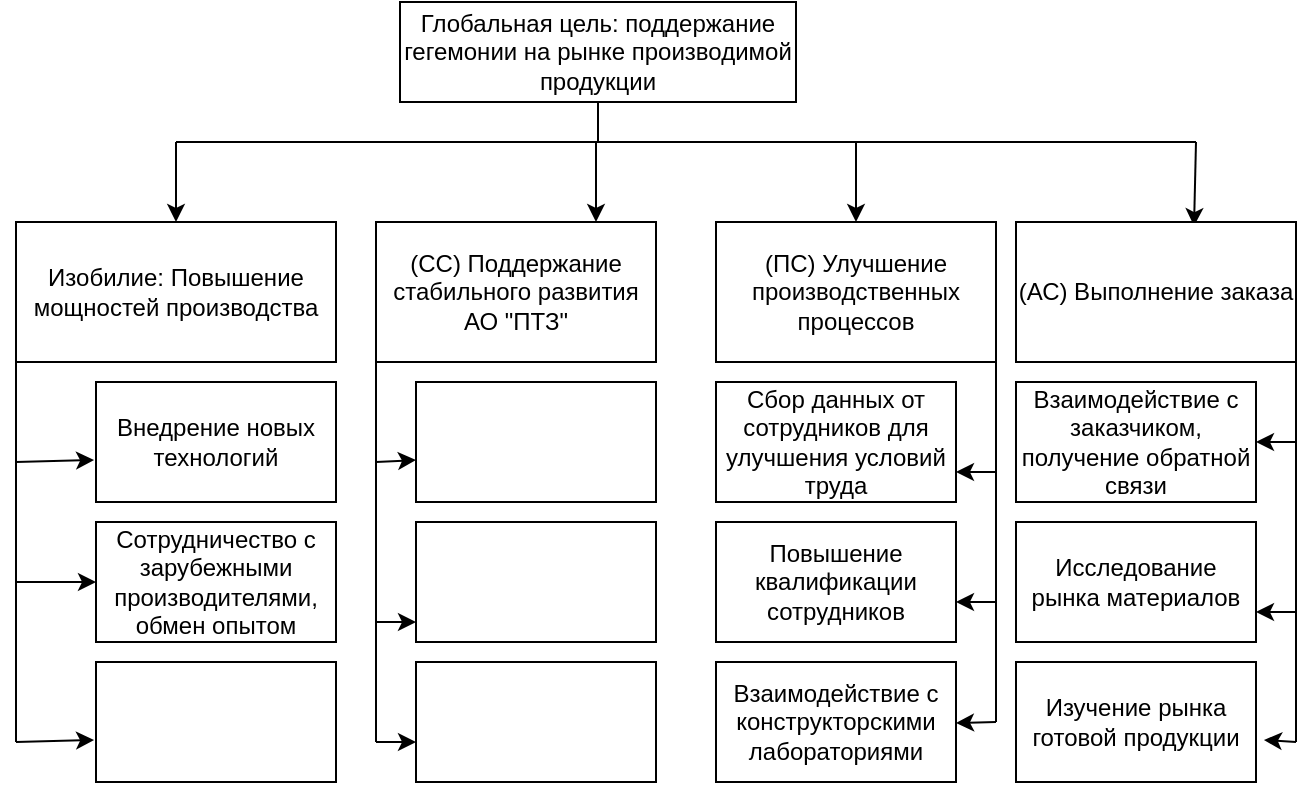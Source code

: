 <mxfile version="21.3.8" type="github">
  <diagram name="Страница 1" id="4Q9VbrI63rLRbTAK24zv">
    <mxGraphModel dx="1114" dy="634" grid="1" gridSize="10" guides="1" tooltips="1" connect="1" arrows="1" fold="1" page="1" pageScale="1" pageWidth="827" pageHeight="1169" math="0" shadow="0">
      <root>
        <mxCell id="0" />
        <mxCell id="1" parent="0" />
        <mxCell id="RxkCxntNiLrJxJKekySb-1" value="Глобальная цель: поддержание гегемонии на рынке производимой продукции" style="rounded=0;whiteSpace=wrap;html=1;" vertex="1" parent="1">
          <mxGeometry x="322" y="10" width="198" height="50" as="geometry" />
        </mxCell>
        <mxCell id="RxkCxntNiLrJxJKekySb-5" value="" style="endArrow=none;html=1;rounded=0;exitX=0.5;exitY=1;exitDx=0;exitDy=0;" edge="1" parent="1" source="RxkCxntNiLrJxJKekySb-1">
          <mxGeometry width="50" height="50" relative="1" as="geometry">
            <mxPoint x="390" y="260" as="sourcePoint" />
            <mxPoint x="421" y="80" as="targetPoint" />
          </mxGeometry>
        </mxCell>
        <mxCell id="RxkCxntNiLrJxJKekySb-6" value="" style="endArrow=none;html=1;rounded=0;" edge="1" parent="1">
          <mxGeometry width="50" height="50" relative="1" as="geometry">
            <mxPoint x="210" y="80" as="sourcePoint" />
            <mxPoint x="720" y="80" as="targetPoint" />
          </mxGeometry>
        </mxCell>
        <mxCell id="RxkCxntNiLrJxJKekySb-7" value="" style="endArrow=classic;html=1;rounded=0;" edge="1" parent="1" target="RxkCxntNiLrJxJKekySb-12">
          <mxGeometry width="50" height="50" relative="1" as="geometry">
            <mxPoint x="210" y="80" as="sourcePoint" />
            <mxPoint x="200" y="120" as="targetPoint" />
            <Array as="points" />
          </mxGeometry>
        </mxCell>
        <mxCell id="RxkCxntNiLrJxJKekySb-9" value="" style="endArrow=classic;html=1;rounded=0;" edge="1" parent="1">
          <mxGeometry width="50" height="50" relative="1" as="geometry">
            <mxPoint x="420" y="80" as="sourcePoint" />
            <mxPoint x="420" y="120" as="targetPoint" />
          </mxGeometry>
        </mxCell>
        <mxCell id="RxkCxntNiLrJxJKekySb-10" value="" style="endArrow=classic;html=1;rounded=0;entryX=0.5;entryY=0;entryDx=0;entryDy=0;" edge="1" parent="1" target="RxkCxntNiLrJxJKekySb-15">
          <mxGeometry width="50" height="50" relative="1" as="geometry">
            <mxPoint x="550" y="80" as="sourcePoint" />
            <mxPoint x="520" y="120" as="targetPoint" />
            <Array as="points" />
          </mxGeometry>
        </mxCell>
        <mxCell id="RxkCxntNiLrJxJKekySb-11" value="" style="endArrow=classic;html=1;rounded=0;entryX=0.454;entryY=0.029;entryDx=0;entryDy=0;entryPerimeter=0;" edge="1" parent="1">
          <mxGeometry width="50" height="50" relative="1" as="geometry">
            <mxPoint x="720" y="80" as="sourcePoint" />
            <mxPoint x="719.02" y="122.03" as="targetPoint" />
          </mxGeometry>
        </mxCell>
        <mxCell id="RxkCxntNiLrJxJKekySb-12" value="Изобилие: Повышение мощностей производства" style="rounded=0;whiteSpace=wrap;html=1;" vertex="1" parent="1">
          <mxGeometry x="130" y="120" width="160" height="70" as="geometry" />
        </mxCell>
        <mxCell id="RxkCxntNiLrJxJKekySb-13" value="(СС) Поддержание стабильного развития АО &quot;ПТЗ&quot;" style="rounded=0;whiteSpace=wrap;html=1;" vertex="1" parent="1">
          <mxGeometry x="310" y="120" width="140" height="70" as="geometry" />
        </mxCell>
        <mxCell id="RxkCxntNiLrJxJKekySb-14" value="(АС) Выполнение заказа" style="rounded=0;whiteSpace=wrap;html=1;" vertex="1" parent="1">
          <mxGeometry x="630" y="120" width="140" height="70" as="geometry" />
        </mxCell>
        <mxCell id="RxkCxntNiLrJxJKekySb-15" value="(ПС) Улучшение производственных процессов" style="rounded=0;whiteSpace=wrap;html=1;" vertex="1" parent="1">
          <mxGeometry x="480" y="120" width="140" height="70" as="geometry" />
        </mxCell>
        <mxCell id="RxkCxntNiLrJxJKekySb-17" value="Внедрение новых технологий" style="rounded=0;whiteSpace=wrap;html=1;" vertex="1" parent="1">
          <mxGeometry x="170" y="200" width="120" height="60" as="geometry" />
        </mxCell>
        <mxCell id="RxkCxntNiLrJxJKekySb-18" value="Сотрудничество с зарубежными производителями, обмен опытом" style="rounded=0;whiteSpace=wrap;html=1;" vertex="1" parent="1">
          <mxGeometry x="170" y="270" width="120" height="60" as="geometry" />
        </mxCell>
        <mxCell id="RxkCxntNiLrJxJKekySb-19" value="" style="rounded=0;whiteSpace=wrap;html=1;" vertex="1" parent="1">
          <mxGeometry x="170" y="340" width="120" height="60" as="geometry" />
        </mxCell>
        <mxCell id="RxkCxntNiLrJxJKekySb-20" value="" style="rounded=0;whiteSpace=wrap;html=1;" vertex="1" parent="1">
          <mxGeometry x="330" y="200" width="120" height="60" as="geometry" />
        </mxCell>
        <mxCell id="RxkCxntNiLrJxJKekySb-21" value="" style="rounded=0;whiteSpace=wrap;html=1;" vertex="1" parent="1">
          <mxGeometry x="330" y="270" width="120" height="60" as="geometry" />
        </mxCell>
        <mxCell id="RxkCxntNiLrJxJKekySb-22" value="" style="rounded=0;whiteSpace=wrap;html=1;" vertex="1" parent="1">
          <mxGeometry x="330" y="340" width="120" height="60" as="geometry" />
        </mxCell>
        <mxCell id="RxkCxntNiLrJxJKekySb-23" value="Сбор данных от сотрудников для улучшения условий труда" style="rounded=0;whiteSpace=wrap;html=1;" vertex="1" parent="1">
          <mxGeometry x="480" y="200" width="120" height="60" as="geometry" />
        </mxCell>
        <mxCell id="RxkCxntNiLrJxJKekySb-24" value="&lt;div&gt;Повышение квалификации сотрудников&lt;/div&gt;" style="rounded=0;whiteSpace=wrap;html=1;" vertex="1" parent="1">
          <mxGeometry x="480" y="270" width="120" height="60" as="geometry" />
        </mxCell>
        <mxCell id="RxkCxntNiLrJxJKekySb-25" value="Взаимодействие с конструкторскими лабораториями" style="rounded=0;whiteSpace=wrap;html=1;" vertex="1" parent="1">
          <mxGeometry x="480" y="340" width="120" height="60" as="geometry" />
        </mxCell>
        <mxCell id="RxkCxntNiLrJxJKekySb-26" value="Взаимодействие с заказчиком, получение обратной связи" style="rounded=0;whiteSpace=wrap;html=1;" vertex="1" parent="1">
          <mxGeometry x="630" y="200" width="120" height="60" as="geometry" />
        </mxCell>
        <mxCell id="RxkCxntNiLrJxJKekySb-27" value="Исследование рынка материалов" style="rounded=0;whiteSpace=wrap;html=1;" vertex="1" parent="1">
          <mxGeometry x="630" y="270" width="120" height="60" as="geometry" />
        </mxCell>
        <mxCell id="RxkCxntNiLrJxJKekySb-42" value="" style="edgeStyle=orthogonalEdgeStyle;rounded=0;orthogonalLoop=1;jettySize=auto;html=1;" edge="1" parent="1" target="RxkCxntNiLrJxJKekySb-25">
          <mxGeometry relative="1" as="geometry">
            <mxPoint x="620" y="370" as="sourcePoint" />
          </mxGeometry>
        </mxCell>
        <mxCell id="RxkCxntNiLrJxJKekySb-28" value="Изучение рынка готовой продукции" style="rounded=0;whiteSpace=wrap;html=1;" vertex="1" parent="1">
          <mxGeometry x="630" y="340" width="120" height="60" as="geometry" />
        </mxCell>
        <mxCell id="RxkCxntNiLrJxJKekySb-30" value="" style="endArrow=none;html=1;rounded=0;exitX=0;exitY=1;exitDx=0;exitDy=0;" edge="1" parent="1" source="RxkCxntNiLrJxJKekySb-12">
          <mxGeometry width="50" height="50" relative="1" as="geometry">
            <mxPoint x="390" y="230" as="sourcePoint" />
            <mxPoint x="130" y="380" as="targetPoint" />
          </mxGeometry>
        </mxCell>
        <mxCell id="RxkCxntNiLrJxJKekySb-31" value="" style="endArrow=classic;html=1;rounded=0;entryX=-0.008;entryY=0.65;entryDx=0;entryDy=0;entryPerimeter=0;" edge="1" parent="1" target="RxkCxntNiLrJxJKekySb-19">
          <mxGeometry width="50" height="50" relative="1" as="geometry">
            <mxPoint x="130" y="380" as="sourcePoint" />
            <mxPoint x="440" y="180" as="targetPoint" />
          </mxGeometry>
        </mxCell>
        <mxCell id="RxkCxntNiLrJxJKekySb-32" value="" style="endArrow=classic;html=1;rounded=0;entryX=0;entryY=0.5;entryDx=0;entryDy=0;" edge="1" parent="1" target="RxkCxntNiLrJxJKekySb-18">
          <mxGeometry width="50" height="50" relative="1" as="geometry">
            <mxPoint x="130" y="300" as="sourcePoint" />
            <mxPoint x="440" y="180" as="targetPoint" />
          </mxGeometry>
        </mxCell>
        <mxCell id="RxkCxntNiLrJxJKekySb-33" value="" style="endArrow=classic;html=1;rounded=0;entryX=-0.008;entryY=0.65;entryDx=0;entryDy=0;entryPerimeter=0;" edge="1" parent="1" target="RxkCxntNiLrJxJKekySb-17">
          <mxGeometry width="50" height="50" relative="1" as="geometry">
            <mxPoint x="130" y="240" as="sourcePoint" />
            <mxPoint x="440" y="180" as="targetPoint" />
          </mxGeometry>
        </mxCell>
        <mxCell id="RxkCxntNiLrJxJKekySb-34" value="" style="endArrow=none;html=1;rounded=0;entryX=0;entryY=1;entryDx=0;entryDy=0;" edge="1" parent="1" target="RxkCxntNiLrJxJKekySb-13">
          <mxGeometry width="50" height="50" relative="1" as="geometry">
            <mxPoint x="310" y="380" as="sourcePoint" />
            <mxPoint x="440" y="180" as="targetPoint" />
          </mxGeometry>
        </mxCell>
        <mxCell id="RxkCxntNiLrJxJKekySb-35" value="" style="endArrow=classic;html=1;rounded=0;entryX=0;entryY=0.65;entryDx=0;entryDy=0;entryPerimeter=0;" edge="1" parent="1" target="RxkCxntNiLrJxJKekySb-20">
          <mxGeometry width="50" height="50" relative="1" as="geometry">
            <mxPoint x="310" y="240" as="sourcePoint" />
            <mxPoint x="440" y="180" as="targetPoint" />
          </mxGeometry>
        </mxCell>
        <mxCell id="RxkCxntNiLrJxJKekySb-36" value="" style="endArrow=classic;html=1;rounded=0;" edge="1" parent="1">
          <mxGeometry width="50" height="50" relative="1" as="geometry">
            <mxPoint x="310" y="320" as="sourcePoint" />
            <mxPoint x="330" y="320" as="targetPoint" />
          </mxGeometry>
        </mxCell>
        <mxCell id="RxkCxntNiLrJxJKekySb-37" value="" style="endArrow=classic;html=1;rounded=0;" edge="1" parent="1">
          <mxGeometry width="50" height="50" relative="1" as="geometry">
            <mxPoint x="310" y="380" as="sourcePoint" />
            <mxPoint x="330" y="380" as="targetPoint" />
          </mxGeometry>
        </mxCell>
        <mxCell id="RxkCxntNiLrJxJKekySb-38" value="" style="endArrow=none;html=1;rounded=0;entryX=1;entryY=1;entryDx=0;entryDy=0;" edge="1" parent="1" target="RxkCxntNiLrJxJKekySb-15">
          <mxGeometry width="50" height="50" relative="1" as="geometry">
            <mxPoint x="620" y="370" as="sourcePoint" />
            <mxPoint x="440" y="180" as="targetPoint" />
          </mxGeometry>
        </mxCell>
        <mxCell id="RxkCxntNiLrJxJKekySb-39" value="" style="endArrow=none;html=1;rounded=0;entryX=1;entryY=1;entryDx=0;entryDy=0;" edge="1" parent="1" target="RxkCxntNiLrJxJKekySb-14">
          <mxGeometry width="50" height="50" relative="1" as="geometry">
            <mxPoint x="770" y="380" as="sourcePoint" />
            <mxPoint x="440" y="180" as="targetPoint" />
            <Array as="points" />
          </mxGeometry>
        </mxCell>
        <mxCell id="RxkCxntNiLrJxJKekySb-40" value="" style="endArrow=classic;html=1;rounded=0;entryX=1;entryY=0.75;entryDx=0;entryDy=0;" edge="1" parent="1" target="RxkCxntNiLrJxJKekySb-23">
          <mxGeometry width="50" height="50" relative="1" as="geometry">
            <mxPoint x="620" y="245" as="sourcePoint" />
            <mxPoint x="440" y="180" as="targetPoint" />
          </mxGeometry>
        </mxCell>
        <mxCell id="RxkCxntNiLrJxJKekySb-41" value="" style="endArrow=classic;html=1;rounded=0;" edge="1" parent="1">
          <mxGeometry width="50" height="50" relative="1" as="geometry">
            <mxPoint x="620" y="310" as="sourcePoint" />
            <mxPoint x="600" y="310" as="targetPoint" />
          </mxGeometry>
        </mxCell>
        <mxCell id="RxkCxntNiLrJxJKekySb-48" value="" style="endArrow=classic;html=1;rounded=0;entryX=1;entryY=0.5;entryDx=0;entryDy=0;" edge="1" parent="1" target="RxkCxntNiLrJxJKekySb-26">
          <mxGeometry width="50" height="50" relative="1" as="geometry">
            <mxPoint x="770" y="230" as="sourcePoint" />
            <mxPoint x="440" y="180" as="targetPoint" />
          </mxGeometry>
        </mxCell>
        <mxCell id="RxkCxntNiLrJxJKekySb-49" value="" style="endArrow=classic;html=1;rounded=0;entryX=1;entryY=0.75;entryDx=0;entryDy=0;" edge="1" parent="1" target="RxkCxntNiLrJxJKekySb-27">
          <mxGeometry width="50" height="50" relative="1" as="geometry">
            <mxPoint x="770" y="315" as="sourcePoint" />
            <mxPoint x="440" y="180" as="targetPoint" />
          </mxGeometry>
        </mxCell>
        <mxCell id="RxkCxntNiLrJxJKekySb-50" value="" style="endArrow=classic;html=1;rounded=0;entryX=1.033;entryY=0.65;entryDx=0;entryDy=0;entryPerimeter=0;" edge="1" parent="1" target="RxkCxntNiLrJxJKekySb-28">
          <mxGeometry width="50" height="50" relative="1" as="geometry">
            <mxPoint x="770" y="380" as="sourcePoint" />
            <mxPoint x="440" y="180" as="targetPoint" />
          </mxGeometry>
        </mxCell>
      </root>
    </mxGraphModel>
  </diagram>
</mxfile>
